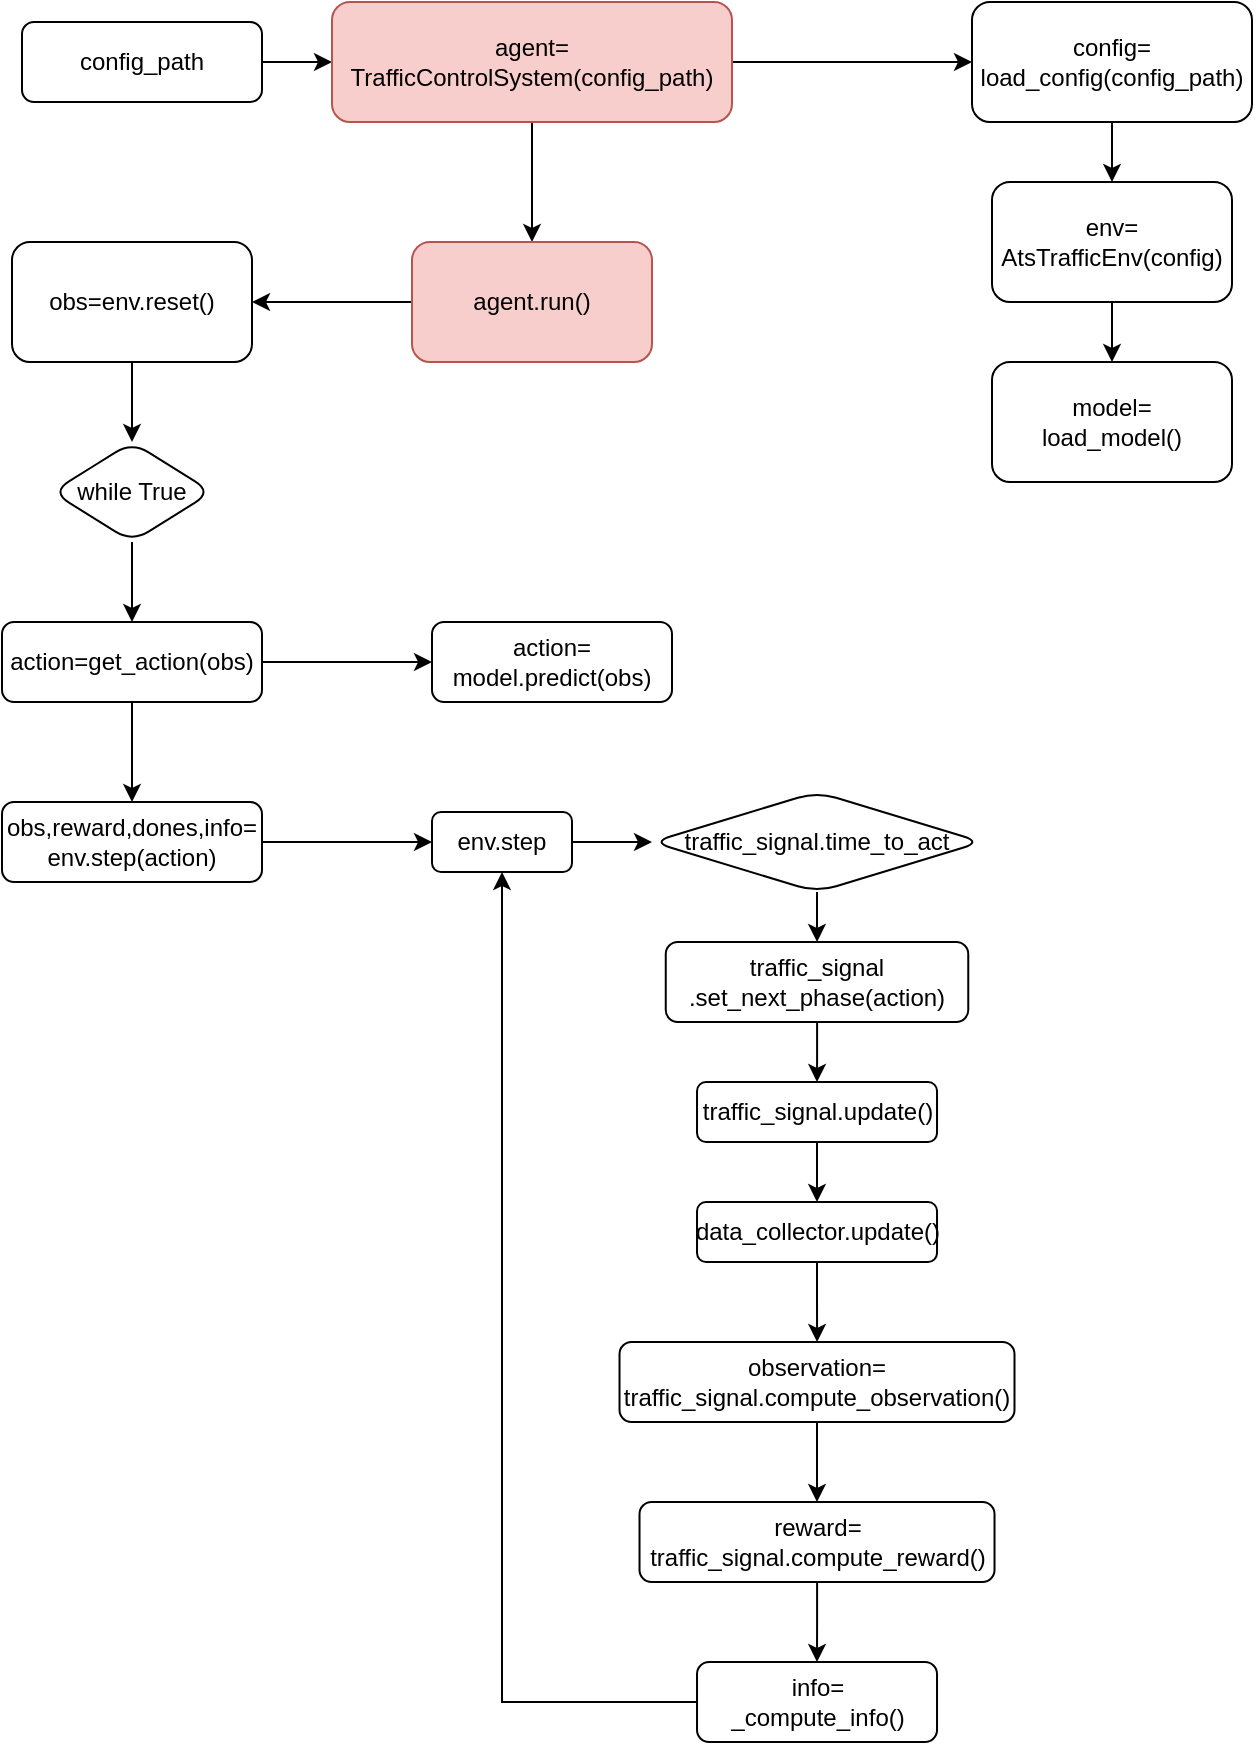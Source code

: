 <mxfile version="25.0.2" pages="3">
  <diagram id="C5RBs43oDa-KdzZeNtuy" name="main_loop">
    <mxGraphModel dx="905" dy="674" grid="1" gridSize="10" guides="1" tooltips="1" connect="1" arrows="1" fold="1" page="1" pageScale="1" pageWidth="827" pageHeight="1169" math="0" shadow="0">
      <root>
        <mxCell id="WIyWlLk6GJQsqaUBKTNV-0" />
        <mxCell id="WIyWlLk6GJQsqaUBKTNV-1" parent="WIyWlLk6GJQsqaUBKTNV-0" />
        <mxCell id="HU7rywC8hDADTYZXZJ0f-1" value="" style="edgeStyle=orthogonalEdgeStyle;rounded=0;orthogonalLoop=1;jettySize=auto;html=1;" parent="WIyWlLk6GJQsqaUBKTNV-1" source="WIyWlLk6GJQsqaUBKTNV-3" target="HU7rywC8hDADTYZXZJ0f-0" edge="1">
          <mxGeometry relative="1" as="geometry" />
        </mxCell>
        <mxCell id="WIyWlLk6GJQsqaUBKTNV-3" value="config_path" style="rounded=1;whiteSpace=wrap;html=1;fontSize=12;glass=0;strokeWidth=1;shadow=0;" parent="WIyWlLk6GJQsqaUBKTNV-1" vertex="1">
          <mxGeometry x="165" y="130" width="120" height="40" as="geometry" />
        </mxCell>
        <mxCell id="HU7rywC8hDADTYZXZJ0f-3" value="" style="edgeStyle=orthogonalEdgeStyle;rounded=0;orthogonalLoop=1;jettySize=auto;html=1;" parent="WIyWlLk6GJQsqaUBKTNV-1" source="HU7rywC8hDADTYZXZJ0f-0" target="HU7rywC8hDADTYZXZJ0f-2" edge="1">
          <mxGeometry relative="1" as="geometry" />
        </mxCell>
        <mxCell id="HU7rywC8hDADTYZXZJ0f-5" value="" style="edgeStyle=orthogonalEdgeStyle;rounded=0;orthogonalLoop=1;jettySize=auto;html=1;" parent="WIyWlLk6GJQsqaUBKTNV-1" source="HU7rywC8hDADTYZXZJ0f-0" target="HU7rywC8hDADTYZXZJ0f-4" edge="1">
          <mxGeometry relative="1" as="geometry" />
        </mxCell>
        <mxCell id="HU7rywC8hDADTYZXZJ0f-0" value="agent=&lt;div&gt;TrafficControlSystem(config_path)&lt;/div&gt;" style="whiteSpace=wrap;html=1;rounded=1;glass=0;strokeWidth=1;shadow=0;fillColor=#f8cecc;strokeColor=#b85450;" parent="WIyWlLk6GJQsqaUBKTNV-1" vertex="1">
          <mxGeometry x="320" y="120" width="200" height="60" as="geometry" />
        </mxCell>
        <mxCell id="HU7rywC8hDADTYZXZJ0f-11" value="" style="edgeStyle=orthogonalEdgeStyle;rounded=0;orthogonalLoop=1;jettySize=auto;html=1;" parent="WIyWlLk6GJQsqaUBKTNV-1" source="HU7rywC8hDADTYZXZJ0f-2" target="HU7rywC8hDADTYZXZJ0f-10" edge="1">
          <mxGeometry relative="1" as="geometry" />
        </mxCell>
        <mxCell id="HU7rywC8hDADTYZXZJ0f-2" value="agent.run()" style="whiteSpace=wrap;html=1;rounded=1;glass=0;strokeWidth=1;shadow=0;fillColor=#f8cecc;strokeColor=#b85450;" parent="WIyWlLk6GJQsqaUBKTNV-1" vertex="1">
          <mxGeometry x="360" y="240" width="120" height="60" as="geometry" />
        </mxCell>
        <mxCell id="HU7rywC8hDADTYZXZJ0f-7" value="" style="edgeStyle=orthogonalEdgeStyle;rounded=0;orthogonalLoop=1;jettySize=auto;html=1;" parent="WIyWlLk6GJQsqaUBKTNV-1" source="HU7rywC8hDADTYZXZJ0f-4" target="HU7rywC8hDADTYZXZJ0f-6" edge="1">
          <mxGeometry relative="1" as="geometry" />
        </mxCell>
        <mxCell id="HU7rywC8hDADTYZXZJ0f-4" value="&lt;div&gt;config=&lt;/div&gt;load_config(config_path)" style="whiteSpace=wrap;html=1;rounded=1;glass=0;strokeWidth=1;shadow=0;" parent="WIyWlLk6GJQsqaUBKTNV-1" vertex="1">
          <mxGeometry x="640" y="120" width="140" height="60" as="geometry" />
        </mxCell>
        <mxCell id="HU7rywC8hDADTYZXZJ0f-9" value="" style="edgeStyle=orthogonalEdgeStyle;rounded=0;orthogonalLoop=1;jettySize=auto;html=1;" parent="WIyWlLk6GJQsqaUBKTNV-1" source="HU7rywC8hDADTYZXZJ0f-6" target="HU7rywC8hDADTYZXZJ0f-8" edge="1">
          <mxGeometry relative="1" as="geometry" />
        </mxCell>
        <mxCell id="HU7rywC8hDADTYZXZJ0f-6" value="env=&lt;div&gt;AtsTrafficEnv(config)&lt;/div&gt;" style="whiteSpace=wrap;html=1;rounded=1;glass=0;strokeWidth=1;shadow=0;" parent="WIyWlLk6GJQsqaUBKTNV-1" vertex="1">
          <mxGeometry x="650" y="210" width="120" height="60" as="geometry" />
        </mxCell>
        <mxCell id="HU7rywC8hDADTYZXZJ0f-8" value="model=&lt;div&gt;load_model()&lt;/div&gt;" style="whiteSpace=wrap;html=1;rounded=1;glass=0;strokeWidth=1;shadow=0;" parent="WIyWlLk6GJQsqaUBKTNV-1" vertex="1">
          <mxGeometry x="650" y="300" width="120" height="60" as="geometry" />
        </mxCell>
        <mxCell id="HU7rywC8hDADTYZXZJ0f-13" value="" style="edgeStyle=orthogonalEdgeStyle;rounded=0;orthogonalLoop=1;jettySize=auto;html=1;" parent="WIyWlLk6GJQsqaUBKTNV-1" source="HU7rywC8hDADTYZXZJ0f-10" target="HU7rywC8hDADTYZXZJ0f-12" edge="1">
          <mxGeometry relative="1" as="geometry" />
        </mxCell>
        <mxCell id="HU7rywC8hDADTYZXZJ0f-10" value="obs=env.reset()" style="whiteSpace=wrap;html=1;rounded=1;glass=0;strokeWidth=1;shadow=0;" parent="WIyWlLk6GJQsqaUBKTNV-1" vertex="1">
          <mxGeometry x="160" y="240" width="120" height="60" as="geometry" />
        </mxCell>
        <mxCell id="HU7rywC8hDADTYZXZJ0f-15" value="" style="edgeStyle=orthogonalEdgeStyle;rounded=0;orthogonalLoop=1;jettySize=auto;html=1;" parent="WIyWlLk6GJQsqaUBKTNV-1" source="HU7rywC8hDADTYZXZJ0f-12" target="HU7rywC8hDADTYZXZJ0f-14" edge="1">
          <mxGeometry relative="1" as="geometry" />
        </mxCell>
        <mxCell id="HU7rywC8hDADTYZXZJ0f-12" value="while True" style="rhombus;whiteSpace=wrap;html=1;rounded=1;glass=0;strokeWidth=1;shadow=0;" parent="WIyWlLk6GJQsqaUBKTNV-1" vertex="1">
          <mxGeometry x="180" y="340" width="80" height="50" as="geometry" />
        </mxCell>
        <mxCell id="HU7rywC8hDADTYZXZJ0f-17" value="" style="edgeStyle=orthogonalEdgeStyle;rounded=0;orthogonalLoop=1;jettySize=auto;html=1;" parent="WIyWlLk6GJQsqaUBKTNV-1" source="HU7rywC8hDADTYZXZJ0f-14" target="HU7rywC8hDADTYZXZJ0f-16" edge="1">
          <mxGeometry relative="1" as="geometry" />
        </mxCell>
        <mxCell id="HU7rywC8hDADTYZXZJ0f-19" value="" style="edgeStyle=orthogonalEdgeStyle;rounded=0;orthogonalLoop=1;jettySize=auto;html=1;" parent="WIyWlLk6GJQsqaUBKTNV-1" source="HU7rywC8hDADTYZXZJ0f-14" target="HU7rywC8hDADTYZXZJ0f-18" edge="1">
          <mxGeometry relative="1" as="geometry" />
        </mxCell>
        <mxCell id="HU7rywC8hDADTYZXZJ0f-14" value="action=get_action(obs)" style="whiteSpace=wrap;html=1;rounded=1;glass=0;strokeWidth=1;shadow=0;" parent="WIyWlLk6GJQsqaUBKTNV-1" vertex="1">
          <mxGeometry x="155" y="430" width="130" height="40" as="geometry" />
        </mxCell>
        <mxCell id="HU7rywC8hDADTYZXZJ0f-21" value="" style="edgeStyle=orthogonalEdgeStyle;rounded=0;orthogonalLoop=1;jettySize=auto;html=1;" parent="WIyWlLk6GJQsqaUBKTNV-1" source="HU7rywC8hDADTYZXZJ0f-16" target="HU7rywC8hDADTYZXZJ0f-20" edge="1">
          <mxGeometry relative="1" as="geometry" />
        </mxCell>
        <mxCell id="HU7rywC8hDADTYZXZJ0f-16" value="obs,reward,dones,info=&lt;div&gt;env.step(action)&lt;/div&gt;" style="whiteSpace=wrap;html=1;rounded=1;glass=0;strokeWidth=1;shadow=0;" parent="WIyWlLk6GJQsqaUBKTNV-1" vertex="1">
          <mxGeometry x="155" y="520" width="130" height="40" as="geometry" />
        </mxCell>
        <mxCell id="HU7rywC8hDADTYZXZJ0f-18" value="action=&lt;div&gt;model.predict(obs)&lt;/div&gt;" style="whiteSpace=wrap;html=1;rounded=1;glass=0;strokeWidth=1;shadow=0;" parent="WIyWlLk6GJQsqaUBKTNV-1" vertex="1">
          <mxGeometry x="370" y="430" width="120" height="40" as="geometry" />
        </mxCell>
        <mxCell id="HU7rywC8hDADTYZXZJ0f-23" value="" style="edgeStyle=orthogonalEdgeStyle;rounded=0;orthogonalLoop=1;jettySize=auto;html=1;" parent="WIyWlLk6GJQsqaUBKTNV-1" source="HU7rywC8hDADTYZXZJ0f-20" target="HU7rywC8hDADTYZXZJ0f-22" edge="1">
          <mxGeometry relative="1" as="geometry" />
        </mxCell>
        <mxCell id="HU7rywC8hDADTYZXZJ0f-20" value="env.step" style="whiteSpace=wrap;html=1;rounded=1;glass=0;strokeWidth=1;shadow=0;" parent="WIyWlLk6GJQsqaUBKTNV-1" vertex="1">
          <mxGeometry x="370" y="525" width="70" height="30" as="geometry" />
        </mxCell>
        <mxCell id="HU7rywC8hDADTYZXZJ0f-25" value="" style="edgeStyle=orthogonalEdgeStyle;rounded=0;orthogonalLoop=1;jettySize=auto;html=1;" parent="WIyWlLk6GJQsqaUBKTNV-1" source="HU7rywC8hDADTYZXZJ0f-22" target="HU7rywC8hDADTYZXZJ0f-24" edge="1">
          <mxGeometry relative="1" as="geometry" />
        </mxCell>
        <mxCell id="HU7rywC8hDADTYZXZJ0f-22" value="traffic_signal.time_to_act" style="rhombus;whiteSpace=wrap;html=1;rounded=1;glass=0;strokeWidth=1;shadow=0;" parent="WIyWlLk6GJQsqaUBKTNV-1" vertex="1">
          <mxGeometry x="480" y="515" width="165" height="50" as="geometry" />
        </mxCell>
        <mxCell id="HU7rywC8hDADTYZXZJ0f-27" value="" style="edgeStyle=orthogonalEdgeStyle;rounded=0;orthogonalLoop=1;jettySize=auto;html=1;" parent="WIyWlLk6GJQsqaUBKTNV-1" source="HU7rywC8hDADTYZXZJ0f-24" target="HU7rywC8hDADTYZXZJ0f-26" edge="1">
          <mxGeometry relative="1" as="geometry" />
        </mxCell>
        <mxCell id="HU7rywC8hDADTYZXZJ0f-24" value="traffic_signal&lt;div&gt;.set_next_phase(action)&lt;/div&gt;" style="whiteSpace=wrap;html=1;rounded=1;glass=0;strokeWidth=1;shadow=0;" parent="WIyWlLk6GJQsqaUBKTNV-1" vertex="1">
          <mxGeometry x="486.88" y="590" width="151.25" height="40" as="geometry" />
        </mxCell>
        <mxCell id="HU7rywC8hDADTYZXZJ0f-29" value="" style="edgeStyle=orthogonalEdgeStyle;rounded=0;orthogonalLoop=1;jettySize=auto;html=1;" parent="WIyWlLk6GJQsqaUBKTNV-1" source="HU7rywC8hDADTYZXZJ0f-26" target="HU7rywC8hDADTYZXZJ0f-28" edge="1">
          <mxGeometry relative="1" as="geometry" />
        </mxCell>
        <mxCell id="HU7rywC8hDADTYZXZJ0f-26" value="&lt;div&gt;traffic_signal.update()&lt;/div&gt;" style="whiteSpace=wrap;html=1;rounded=1;glass=0;strokeWidth=1;shadow=0;" parent="WIyWlLk6GJQsqaUBKTNV-1" vertex="1">
          <mxGeometry x="502.51" y="660" width="120" height="30" as="geometry" />
        </mxCell>
        <mxCell id="HU7rywC8hDADTYZXZJ0f-31" value="" style="edgeStyle=orthogonalEdgeStyle;rounded=0;orthogonalLoop=1;jettySize=auto;html=1;" parent="WIyWlLk6GJQsqaUBKTNV-1" source="HU7rywC8hDADTYZXZJ0f-28" target="HU7rywC8hDADTYZXZJ0f-30" edge="1">
          <mxGeometry relative="1" as="geometry" />
        </mxCell>
        <mxCell id="HU7rywC8hDADTYZXZJ0f-28" value="data_collector.update()" style="whiteSpace=wrap;html=1;rounded=1;glass=0;strokeWidth=1;shadow=0;" parent="WIyWlLk6GJQsqaUBKTNV-1" vertex="1">
          <mxGeometry x="502.51" y="720" width="120" height="30" as="geometry" />
        </mxCell>
        <mxCell id="HU7rywC8hDADTYZXZJ0f-33" value="" style="edgeStyle=orthogonalEdgeStyle;rounded=0;orthogonalLoop=1;jettySize=auto;html=1;" parent="WIyWlLk6GJQsqaUBKTNV-1" source="HU7rywC8hDADTYZXZJ0f-30" target="HU7rywC8hDADTYZXZJ0f-32" edge="1">
          <mxGeometry relative="1" as="geometry" />
        </mxCell>
        <mxCell id="HU7rywC8hDADTYZXZJ0f-30" value="observation=&lt;div&gt;traffic_signal.compute_observation()&lt;/div&gt;" style="whiteSpace=wrap;html=1;rounded=1;glass=0;strokeWidth=1;shadow=0;" parent="WIyWlLk6GJQsqaUBKTNV-1" vertex="1">
          <mxGeometry x="463.76" y="790" width="197.49" height="40" as="geometry" />
        </mxCell>
        <mxCell id="HU7rywC8hDADTYZXZJ0f-35" value="" style="edgeStyle=orthogonalEdgeStyle;rounded=0;orthogonalLoop=1;jettySize=auto;html=1;" parent="WIyWlLk6GJQsqaUBKTNV-1" source="HU7rywC8hDADTYZXZJ0f-32" target="HU7rywC8hDADTYZXZJ0f-34" edge="1">
          <mxGeometry relative="1" as="geometry" />
        </mxCell>
        <mxCell id="HU7rywC8hDADTYZXZJ0f-32" value="reward=&lt;div&gt;traffic_signal.compute_reward()&lt;/div&gt;" style="whiteSpace=wrap;html=1;rounded=1;glass=0;strokeWidth=1;shadow=0;" parent="WIyWlLk6GJQsqaUBKTNV-1" vertex="1">
          <mxGeometry x="473.76" y="870" width="177.5" height="40" as="geometry" />
        </mxCell>
        <mxCell id="HU7rywC8hDADTYZXZJ0f-36" style="edgeStyle=orthogonalEdgeStyle;rounded=0;orthogonalLoop=1;jettySize=auto;html=1;entryX=0.5;entryY=1;entryDx=0;entryDy=0;" parent="WIyWlLk6GJQsqaUBKTNV-1" source="HU7rywC8hDADTYZXZJ0f-34" target="HU7rywC8hDADTYZXZJ0f-20" edge="1">
          <mxGeometry relative="1" as="geometry" />
        </mxCell>
        <mxCell id="HU7rywC8hDADTYZXZJ0f-34" value="info=&lt;div&gt;_compute_info()&lt;/div&gt;" style="whiteSpace=wrap;html=1;rounded=1;glass=0;strokeWidth=1;shadow=0;" parent="WIyWlLk6GJQsqaUBKTNV-1" vertex="1">
          <mxGeometry x="502.51" y="950" width="120" height="40" as="geometry" />
        </mxCell>
      </root>
    </mxGraphModel>
  </diagram>
  <diagram id="dmkxOMAdytiOeVCO3jIa" name="TrafficEnv">
    <mxGraphModel dx="905" dy="674" grid="1" gridSize="10" guides="1" tooltips="1" connect="1" arrows="1" fold="1" page="1" pageScale="1" pageWidth="1169" pageHeight="1654" math="0" shadow="0">
      <root>
        <mxCell id="0" />
        <mxCell id="1" parent="0" />
        <mxCell id="P1CicOTREb62L8YKKl7L-3" value="" style="edgeStyle=orthogonalEdgeStyle;rounded=0;orthogonalLoop=1;jettySize=auto;html=1;" parent="1" source="P1CicOTREb62L8YKKl7L-1" target="P1CicOTREb62L8YKKl7L-2" edge="1">
          <mxGeometry relative="1" as="geometry" />
        </mxCell>
        <mxCell id="P1CicOTREb62L8YKKl7L-15" value="" style="edgeStyle=orthogonalEdgeStyle;rounded=0;orthogonalLoop=1;jettySize=auto;html=1;" parent="1" source="P1CicOTREb62L8YKKl7L-1" target="P1CicOTREb62L8YKKl7L-14" edge="1">
          <mxGeometry relative="1" as="geometry" />
        </mxCell>
        <mxCell id="P1CicOTREb62L8YKKl7L-1" value="env=AtsTrafficEnv(config)" style="rounded=1;whiteSpace=wrap;html=1;fillColor=#e1d5e7;strokeColor=#9673a6;" parent="1" vertex="1">
          <mxGeometry x="80" y="80" width="170" height="60" as="geometry" />
        </mxCell>
        <mxCell id="P1CicOTREb62L8YKKl7L-5" value="" style="edgeStyle=orthogonalEdgeStyle;rounded=0;orthogonalLoop=1;jettySize=auto;html=1;" parent="1" source="P1CicOTREb62L8YKKl7L-2" target="P1CicOTREb62L8YKKl7L-4" edge="1">
          <mxGeometry relative="1" as="geometry" />
        </mxCell>
        <mxCell id="P1CicOTREb62L8YKKl7L-2" value="intersection_ids&lt;div&gt;num_seconds&lt;/div&gt;&lt;div&gt;delta_time&lt;/div&gt;&lt;div&gt;yellow_time&lt;/div&gt;&lt;div&gt;min_green&lt;/div&gt;&lt;div&gt;max_green&lt;/div&gt;&lt;div&gt;reward_function&lt;/div&gt;" style="whiteSpace=wrap;html=1;rounded=1;" parent="1" vertex="1">
          <mxGeometry x="320" y="55" width="120" height="110" as="geometry" />
        </mxCell>
        <mxCell id="P1CicOTREb62L8YKKl7L-7" value="" style="edgeStyle=orthogonalEdgeStyle;rounded=0;orthogonalLoop=1;jettySize=auto;html=1;" parent="1" source="P1CicOTREb62L8YKKl7L-4" target="P1CicOTREb62L8YKKl7L-6" edge="1">
          <mxGeometry relative="1" as="geometry" />
        </mxCell>
        <mxCell id="P1CicOTREb62L8YKKl7L-4" value="data_collector=&lt;div&gt;AtsDataCollector(tsid)&lt;/div&gt;" style="whiteSpace=wrap;html=1;rounded=1;fillColor=#fff2cc;strokeColor=#d6b656;" parent="1" vertex="1">
          <mxGeometry x="520" y="80" width="120" height="60" as="geometry" />
        </mxCell>
        <mxCell id="P1CicOTREb62L8YKKl7L-9" value="" style="edgeStyle=orthogonalEdgeStyle;rounded=0;orthogonalLoop=1;jettySize=auto;html=1;" parent="1" source="P1CicOTREb62L8YKKl7L-6" target="P1CicOTREb62L8YKKl7L-8" edge="1">
          <mxGeometry relative="1" as="geometry" />
        </mxCell>
        <mxCell id="P1CicOTREb62L8YKKl7L-6" value="signal_controller=&lt;div&gt;AtsSignalController(tsid)&lt;/div&gt;" style="whiteSpace=wrap;html=1;rounded=1;fillColor=#d5e8d4;strokeColor=#82b366;" parent="1" vertex="1">
          <mxGeometry x="510" y="190" width="140" height="60" as="geometry" />
        </mxCell>
        <mxCell id="P1CicOTREb62L8YKKl7L-11" value="" style="edgeStyle=orthogonalEdgeStyle;rounded=0;orthogonalLoop=1;jettySize=auto;html=1;" parent="1" source="P1CicOTREb62L8YKKl7L-8" target="P1CicOTREb62L8YKKl7L-10" edge="1">
          <mxGeometry relative="1" as="geometry" />
        </mxCell>
        <mxCell id="P1CicOTREb62L8YKKl7L-8" value="traffic_signal=&lt;div&gt;AtsTrafficSignal(tsid,reward_fn, data_collector)&lt;/div&gt;" style="whiteSpace=wrap;html=1;rounded=1;fillColor=#f8cecc;strokeColor=#b85450;" parent="1" vertex="1">
          <mxGeometry x="450" y="300" width="260" height="60" as="geometry" />
        </mxCell>
        <mxCell id="P1CicOTREb62L8YKKl7L-13" value="" style="edgeStyle=orthogonalEdgeStyle;rounded=0;orthogonalLoop=1;jettySize=auto;html=1;" parent="1" source="P1CicOTREb62L8YKKl7L-10" target="P1CicOTREb62L8YKKl7L-12" edge="1">
          <mxGeometry relative="1" as="geometry" />
        </mxCell>
        <mxCell id="P1CicOTREb62L8YKKl7L-10" value="action_space=&lt;div&gt;compute_action_space()&lt;/div&gt;" style="whiteSpace=wrap;html=1;rounded=1;" parent="1" vertex="1">
          <mxGeometry x="500" y="410" width="160" height="60" as="geometry" />
        </mxCell>
        <mxCell id="P1CicOTREb62L8YKKl7L-12" value="observation_space=&lt;div&gt;compute_observation_space()&lt;/div&gt;" style="whiteSpace=wrap;html=1;rounded=1;" parent="1" vertex="1">
          <mxGeometry x="485" y="520" width="190" height="60" as="geometry" />
        </mxCell>
        <mxCell id="P1CicOTREb62L8YKKl7L-17" value="" style="edgeStyle=orthogonalEdgeStyle;rounded=0;orthogonalLoop=1;jettySize=auto;html=1;" parent="1" source="P1CicOTREb62L8YKKl7L-14" target="P1CicOTREb62L8YKKl7L-16" edge="1">
          <mxGeometry relative="1" as="geometry" />
        </mxCell>
        <mxCell id="P1CicOTREb62L8YKKl7L-14" value="reset():&lt;div&gt;signal_controller.set_phase(0)&lt;/div&gt;&lt;div&gt;data_collector.update()&lt;/div&gt;&lt;div&gt;traffic_signal.compute_observation()&lt;/div&gt;" style="whiteSpace=wrap;html=1;rounded=1;fillColor=#e1d5e7;strokeColor=#9673a6;" parent="1" vertex="1">
          <mxGeometry x="62.5" y="200" width="205" height="70" as="geometry" />
        </mxCell>
        <mxCell id="P1CicOTREb62L8YKKl7L-16" value="step(action):&lt;div&gt;if time_to_act: traffic_signal.set_next_phase(action)&lt;/div&gt;&lt;div&gt;traffic_signal.update()&lt;/div&gt;&lt;div&gt;data_collector.update()&lt;/div&gt;&lt;div&gt;traffic_signal.compute_observation()&lt;/div&gt;&lt;div&gt;traffic_signal.compute_reward()&lt;/div&gt;&lt;div&gt;env.compute_info()&lt;/div&gt;" style="whiteSpace=wrap;html=1;rounded=1;fillColor=#e1d5e7;strokeColor=#9673a6;" parent="1" vertex="1">
          <mxGeometry x="37.5" y="320" width="255" height="130" as="geometry" />
        </mxCell>
      </root>
    </mxGraphModel>
  </diagram>
  <diagram id="KNEEqBfVcJqC1Gzn4Dvk" name="DataCollector">
    <mxGraphModel dx="1065" dy="793" grid="1" gridSize="10" guides="1" tooltips="1" connect="1" arrows="1" fold="1" page="1" pageScale="1" pageWidth="1169" pageHeight="1654" math="0" shadow="0">
      <root>
        <mxCell id="0" />
        <mxCell id="1" parent="0" />
        <mxCell id="n26ypuuwGaH156TV5FbO-3" value="" style="edgeStyle=orthogonalEdgeStyle;rounded=0;orthogonalLoop=1;jettySize=auto;html=1;" edge="1" parent="1" source="n26ypuuwGaH156TV5FbO-1" target="n26ypuuwGaH156TV5FbO-2">
          <mxGeometry relative="1" as="geometry" />
        </mxCell>
        <mxCell id="n26ypuuwGaH156TV5FbO-1" value="AtsDataCollector(id)" style="rounded=1;whiteSpace=wrap;html=1;" vertex="1" parent="1">
          <mxGeometry x="80" y="40" width="120" height="60" as="geometry" />
        </mxCell>
        <mxCell id="n26ypuuwGaH156TV5FbO-5" value="" style="edgeStyle=orthogonalEdgeStyle;rounded=0;orthogonalLoop=1;jettySize=auto;html=1;" edge="1" parent="1" source="n26ypuuwGaH156TV5FbO-2" target="n26ypuuwGaH156TV5FbO-4">
          <mxGeometry relative="1" as="geometry" />
        </mxCell>
        <mxCell id="n26ypuuwGaH156TV5FbO-2" value="intersection_id=id&lt;div&gt;lanes =_initialize_lanes()&lt;/div&gt;&lt;div&gt;last_update_time&lt;/div&gt;" style="whiteSpace=wrap;html=1;rounded=1;" vertex="1" parent="1">
          <mxGeometry x="280" y="40" width="160" height="60" as="geometry" />
        </mxCell>
        <mxCell id="n26ypuuwGaH156TV5FbO-7" value="" style="edgeStyle=orthogonalEdgeStyle;rounded=0;orthogonalLoop=1;jettySize=auto;html=1;" edge="1" parent="1" source="n26ypuuwGaH156TV5FbO-4" target="n26ypuuwGaH156TV5FbO-6">
          <mxGeometry relative="1" as="geometry" />
        </mxCell>
        <mxCell id="n26ypuuwGaH156TV5FbO-26" value="" style="edgeStyle=orthogonalEdgeStyle;rounded=0;orthogonalLoop=1;jettySize=auto;html=1;" edge="1" parent="1" source="n26ypuuwGaH156TV5FbO-4" target="n26ypuuwGaH156TV5FbO-25">
          <mxGeometry relative="1" as="geometry" />
        </mxCell>
        <mxCell id="n26ypuuwGaH156TV5FbO-4" value="update():&lt;div&gt;_update_sensor()&lt;/div&gt;&lt;div&gt;last_update_time&lt;/div&gt;" style="whiteSpace=wrap;html=1;rounded=1;" vertex="1" parent="1">
          <mxGeometry x="300" y="140" width="120" height="60" as="geometry" />
        </mxCell>
        <mxCell id="n26ypuuwGaH156TV5FbO-23" style="edgeStyle=orthogonalEdgeStyle;rounded=0;orthogonalLoop=1;jettySize=auto;html=1;entryX=0.5;entryY=0;entryDx=0;entryDy=0;" edge="1" parent="1" source="n26ypuuwGaH156TV5FbO-6" target="n26ypuuwGaH156TV5FbO-12">
          <mxGeometry relative="1" as="geometry" />
        </mxCell>
        <mxCell id="n26ypuuwGaH156TV5FbO-6" value="get_lane_vehicle_count(lane1):&lt;div&gt;lane1_vehicle_count&lt;/div&gt;" style="whiteSpace=wrap;html=1;rounded=1;" vertex="1" parent="1">
          <mxGeometry x="275" y="240" width="170" height="60" as="geometry" />
        </mxCell>
        <mxCell id="n26ypuuwGaH156TV5FbO-22" value="" style="edgeStyle=orthogonalEdgeStyle;rounded=0;orthogonalLoop=1;jettySize=auto;html=1;" edge="1" parent="1" source="n26ypuuwGaH156TV5FbO-10" target="n26ypuuwGaH156TV5FbO-21">
          <mxGeometry relative="1" as="geometry" />
        </mxCell>
        <mxCell id="n26ypuuwGaH156TV5FbO-10" value="get_lane_mean_speed(lane):&lt;div&gt;sum(lane*_vehicle_speed)/len(lanes)&lt;/div&gt;" style="whiteSpace=wrap;html=1;rounded=1;" vertex="1" parent="1">
          <mxGeometry x="252.5" y="740" width="215" height="60" as="geometry" />
        </mxCell>
        <mxCell id="n26ypuuwGaH156TV5FbO-15" value="" style="edgeStyle=orthogonalEdgeStyle;rounded=0;orthogonalLoop=1;jettySize=auto;html=1;entryX=0.5;entryY=0;entryDx=0;entryDy=0;" edge="1" parent="1" source="n26ypuuwGaH156TV5FbO-12" target="n26ypuuwGaH156TV5FbO-18">
          <mxGeometry relative="1" as="geometry" />
        </mxCell>
        <mxCell id="n26ypuuwGaH156TV5FbO-12" value="get_lanes_density():&lt;div&gt;lanes_vehicle_count*5/road_length&lt;/div&gt;" style="whiteSpace=wrap;html=1;rounded=1;" vertex="1" parent="1">
          <mxGeometry x="265" y="340" width="190" height="60" as="geometry" />
        </mxCell>
        <mxCell id="n26ypuuwGaH156TV5FbO-17" value="" style="edgeStyle=orthogonalEdgeStyle;rounded=0;orthogonalLoop=1;jettySize=auto;html=1;" edge="1" parent="1" source="n26ypuuwGaH156TV5FbO-14" target="n26ypuuwGaH156TV5FbO-16">
          <mxGeometry relative="1" as="geometry" />
        </mxCell>
        <mxCell id="n26ypuuwGaH156TV5FbO-14" value="get_lanes_queue():" style="whiteSpace=wrap;html=1;rounded=1;" vertex="1" parent="1">
          <mxGeometry x="300" y="540" width="120" height="60" as="geometry" />
        </mxCell>
        <mxCell id="n26ypuuwGaH156TV5FbO-24" style="edgeStyle=orthogonalEdgeStyle;rounded=0;orthogonalLoop=1;jettySize=auto;html=1;entryX=0.5;entryY=0;entryDx=0;entryDy=0;" edge="1" parent="1" source="n26ypuuwGaH156TV5FbO-16" target="n26ypuuwGaH156TV5FbO-10">
          <mxGeometry relative="1" as="geometry" />
        </mxCell>
        <mxCell id="n26ypuuwGaH156TV5FbO-16" value="get_total_queued():" style="whiteSpace=wrap;html=1;rounded=1;" vertex="1" parent="1">
          <mxGeometry x="300" y="640" width="120" height="60" as="geometry" />
        </mxCell>
        <mxCell id="n26ypuuwGaH156TV5FbO-20" style="edgeStyle=orthogonalEdgeStyle;rounded=0;orthogonalLoop=1;jettySize=auto;html=1;entryX=0.5;entryY=0;entryDx=0;entryDy=0;" edge="1" parent="1" source="n26ypuuwGaH156TV5FbO-18" target="n26ypuuwGaH156TV5FbO-14">
          <mxGeometry relative="1" as="geometry" />
        </mxCell>
        <mxCell id="n26ypuuwGaH156TV5FbO-18" value="get_lane_queue(lane):" style="whiteSpace=wrap;html=1;rounded=1;" vertex="1" parent="1">
          <mxGeometry x="280" y="440" width="160" height="60" as="geometry" />
        </mxCell>
        <mxCell id="n26ypuuwGaH156TV5FbO-21" value="get_average_speed():" style="whiteSpace=wrap;html=1;rounded=1;" vertex="1" parent="1">
          <mxGeometry x="290" y="840" width="140" height="60" as="geometry" />
        </mxCell>
        <mxCell id="n26ypuuwGaH156TV5FbO-28" value="" style="edgeStyle=orthogonalEdgeStyle;rounded=0;orthogonalLoop=1;jettySize=auto;html=1;" edge="1" parent="1" source="n26ypuuwGaH156TV5FbO-25" target="n26ypuuwGaH156TV5FbO-27">
          <mxGeometry relative="1" as="geometry" />
        </mxCell>
        <mxCell id="n26ypuuwGaH156TV5FbO-25" value="_update_sensors()" style="whiteSpace=wrap;html=1;rounded=1;" vertex="1" parent="1">
          <mxGeometry x="500" y="140" width="120" height="60" as="geometry" />
        </mxCell>
        <mxCell id="n26ypuuwGaH156TV5FbO-30" value="" style="edgeStyle=orthogonalEdgeStyle;rounded=0;orthogonalLoop=1;jettySize=auto;html=1;" edge="1" parent="1" source="n26ypuuwGaH156TV5FbO-27" target="n26ypuuwGaH156TV5FbO-29">
          <mxGeometry relative="1" as="geometry" />
        </mxCell>
        <mxCell id="n26ypuuwGaH156TV5FbO-27" value="_update_vehicle_count()" style="whiteSpace=wrap;html=1;rounded=1;" vertex="1" parent="1">
          <mxGeometry x="470" y="240" width="180" height="60" as="geometry" />
        </mxCell>
        <mxCell id="n26ypuuwGaH156TV5FbO-29" value="_update_vehicle_speed()" style="whiteSpace=wrap;html=1;rounded=1;" vertex="1" parent="1">
          <mxGeometry x="475" y="340" width="170" height="60" as="geometry" />
        </mxCell>
      </root>
    </mxGraphModel>
  </diagram>
</mxfile>
